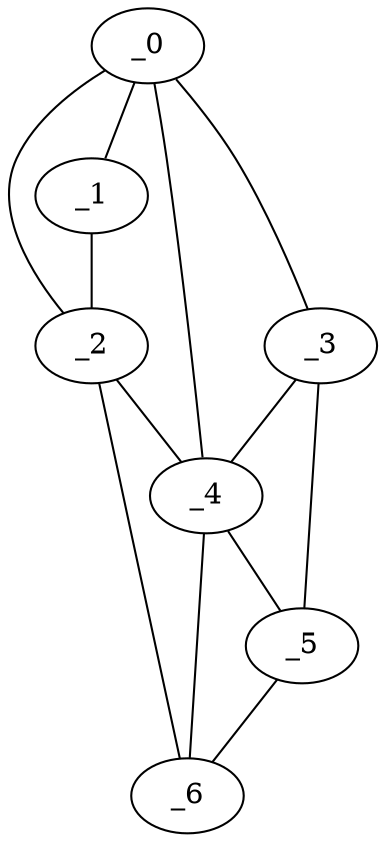 graph "obj65__255.gxl" {
	_0	 [x=39,
		y=13];
	_1	 [x=42,
		y=5];
	_0 -- _1	 [valence=1];
	_2	 [x=65,
		y=2];
	_0 -- _2	 [valence=2];
	_3	 [x=65,
		y=126];
	_0 -- _3	 [valence=1];
	_4	 [x=66,
		y=34];
	_0 -- _4	 [valence=2];
	_1 -- _2	 [valence=1];
	_2 -- _4	 [valence=2];
	_6	 [x=90,
		y=30];
	_2 -- _6	 [valence=1];
	_3 -- _4	 [valence=1];
	_5	 [x=88,
		y=123];
	_3 -- _5	 [valence=1];
	_4 -- _5	 [valence=2];
	_4 -- _6	 [valence=2];
	_5 -- _6	 [valence=1];
}
